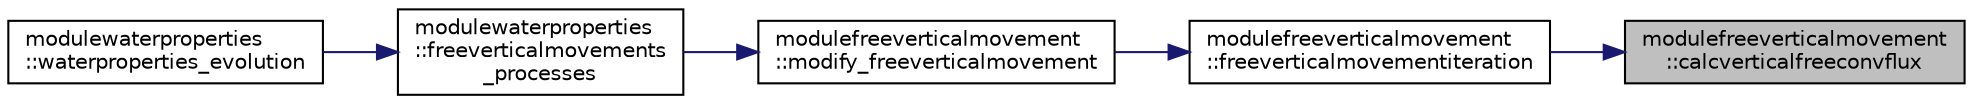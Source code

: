 digraph "modulefreeverticalmovement::calcverticalfreeconvflux"
{
 // LATEX_PDF_SIZE
  edge [fontname="Helvetica",fontsize="10",labelfontname="Helvetica",labelfontsize="10"];
  node [fontname="Helvetica",fontsize="10",shape=record];
  rankdir="RL";
  Node1 [label="modulefreeverticalmovement\l::calcverticalfreeconvflux",height=0.2,width=0.4,color="black", fillcolor="grey75", style="filled", fontcolor="black",tooltip=" "];
  Node1 -> Node2 [dir="back",color="midnightblue",fontsize="10",style="solid",fontname="Helvetica"];
  Node2 [label="modulefreeverticalmovement\l::freeverticalmovementiteration",height=0.2,width=0.4,color="black", fillcolor="white", style="filled",URL="$namespacemodulefreeverticalmovement.html#ac736b639239aa370175df19fc8836c97",tooltip=" "];
  Node2 -> Node3 [dir="back",color="midnightblue",fontsize="10",style="solid",fontname="Helvetica"];
  Node3 [label="modulefreeverticalmovement\l::modify_freeverticalmovement",height=0.2,width=0.4,color="black", fillcolor="white", style="filled",URL="$namespacemodulefreeverticalmovement.html#a70493770ba7c42e3f3d4dc5f09ae0e45",tooltip=" "];
  Node3 -> Node4 [dir="back",color="midnightblue",fontsize="10",style="solid",fontname="Helvetica"];
  Node4 [label="modulewaterproperties\l::freeverticalmovements\l_processes",height=0.2,width=0.4,color="black", fillcolor="white", style="filled",URL="$namespacemodulewaterproperties.html#a877a92e454e3c5723e48cbb8f6c322d8",tooltip=" "];
  Node4 -> Node5 [dir="back",color="midnightblue",fontsize="10",style="solid",fontname="Helvetica"];
  Node5 [label="modulewaterproperties\l::waterproperties_evolution",height=0.2,width=0.4,color="black", fillcolor="white", style="filled",URL="$namespacemodulewaterproperties.html#aa86f63313e6563018f6b05938306a23d",tooltip=" "];
}
